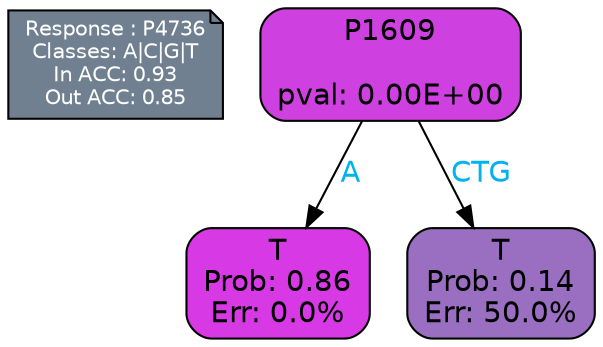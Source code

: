 digraph Tree {
node [shape=box, style="filled, rounded", color="black", fontname=helvetica] ;
graph [ranksep=equally, splines=polylines, bgcolor=transparent, dpi=600] ;
edge [fontname=helvetica] ;
LEGEND [label="Response : P4736
Classes: A|C|G|T
In ACC: 0.93
Out ACC: 0.85
",shape=note,align=left,style=filled,fillcolor="slategray",fontcolor="white",fontsize=10];1 [label="P1609

pval: 0.00E+00", fillcolor="#ce40e0"] ;
2 [label="T
Prob: 0.86
Err: 0.0%", fillcolor="#d739e5"] ;
3 [label="T
Prob: 0.14
Err: 50.0%", fillcolor="#9a6fc2"] ;
1 -> 2 [label="A",fontcolor=deepskyblue2] ;
1 -> 3 [label="CTG",fontcolor=deepskyblue2] ;
{rank = same; 2;3;}{rank = same; LEGEND;1;}}